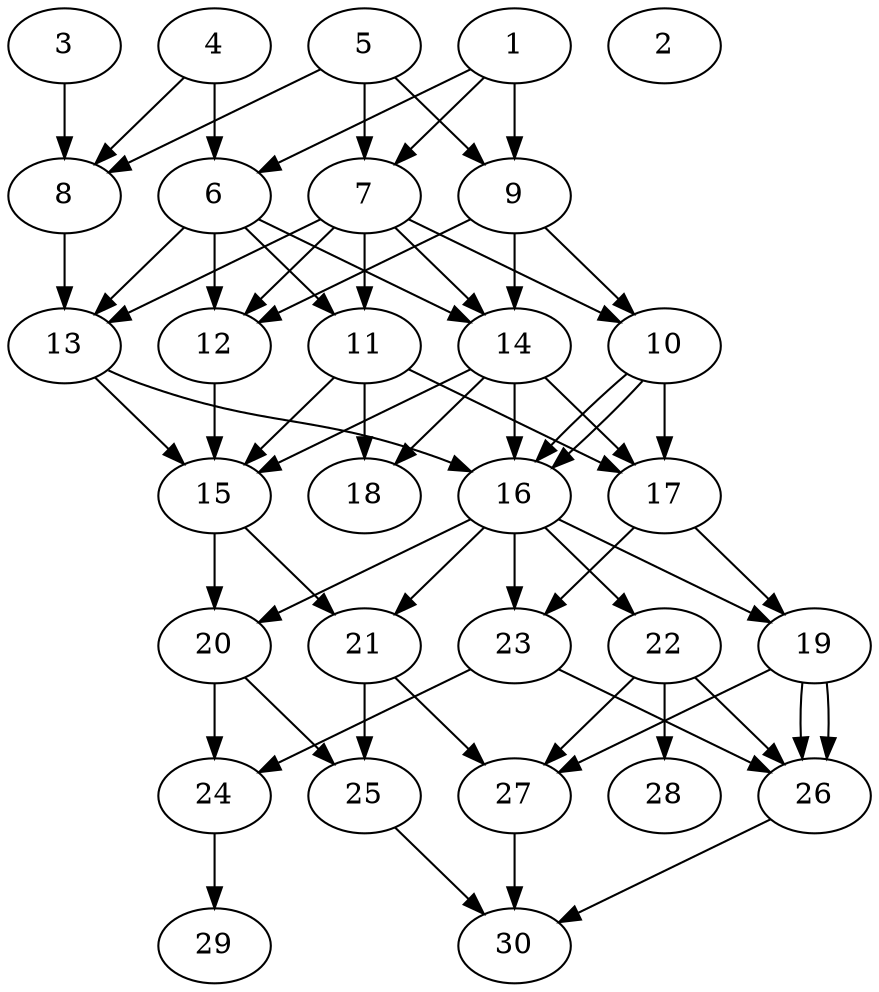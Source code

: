 // DAG automatically generated by daggen at Thu Oct  3 14:04:19 2019
// ./daggen --dot -n 30 --ccr 0.3 --fat 0.5 --regular 0.9 --density 0.7 --mindata 5242880 --maxdata 52428800 
digraph G {
  1 [size="72884907", alpha="0.09", expect_size="21865472"] 
  1 -> 6 [size ="21865472"]
  1 -> 7 [size ="21865472"]
  1 -> 9 [size ="21865472"]
  2 [size="68471467", alpha="0.07", expect_size="20541440"] 
  3 [size="121449813", alpha="0.06", expect_size="36434944"] 
  3 -> 8 [size ="36434944"]
  4 [size="146957653", alpha="0.01", expect_size="44087296"] 
  4 -> 6 [size ="44087296"]
  4 -> 8 [size ="44087296"]
  5 [size="130368853", alpha="0.06", expect_size="39110656"] 
  5 -> 7 [size ="39110656"]
  5 -> 8 [size ="39110656"]
  5 -> 9 [size ="39110656"]
  6 [size="18001920", alpha="0.05", expect_size="5400576"] 
  6 -> 11 [size ="5400576"]
  6 -> 12 [size ="5400576"]
  6 -> 13 [size ="5400576"]
  6 -> 14 [size ="5400576"]
  7 [size="17725440", alpha="0.16", expect_size="5317632"] 
  7 -> 10 [size ="5317632"]
  7 -> 11 [size ="5317632"]
  7 -> 12 [size ="5317632"]
  7 -> 13 [size ="5317632"]
  7 -> 14 [size ="5317632"]
  8 [size="89142613", alpha="0.11", expect_size="26742784"] 
  8 -> 13 [size ="26742784"]
  9 [size="82455893", alpha="0.02", expect_size="24736768"] 
  9 -> 10 [size ="24736768"]
  9 -> 12 [size ="24736768"]
  9 -> 14 [size ="24736768"]
  10 [size="154525013", alpha="0.18", expect_size="46357504"] 
  10 -> 16 [size ="46357504"]
  10 -> 16 [size ="46357504"]
  10 -> 17 [size ="46357504"]
  11 [size="94900907", alpha="0.02", expect_size="28470272"] 
  11 -> 15 [size ="28470272"]
  11 -> 17 [size ="28470272"]
  11 -> 18 [size ="28470272"]
  12 [size="169154560", alpha="0.14", expect_size="50746368"] 
  12 -> 15 [size ="50746368"]
  13 [size="68625067", alpha="0.11", expect_size="20587520"] 
  13 -> 15 [size ="20587520"]
  13 -> 16 [size ="20587520"]
  14 [size="114124800", alpha="0.05", expect_size="34237440"] 
  14 -> 15 [size ="34237440"]
  14 -> 16 [size ="34237440"]
  14 -> 17 [size ="34237440"]
  14 -> 18 [size ="34237440"]
  15 [size="120292693", alpha="0.07", expect_size="36087808"] 
  15 -> 20 [size ="36087808"]
  15 -> 21 [size ="36087808"]
  16 [size="170994347", alpha="0.15", expect_size="51298304"] 
  16 -> 19 [size ="51298304"]
  16 -> 20 [size ="51298304"]
  16 -> 21 [size ="51298304"]
  16 -> 22 [size ="51298304"]
  16 -> 23 [size ="51298304"]
  17 [size="51077120", alpha="0.02", expect_size="15323136"] 
  17 -> 19 [size ="15323136"]
  17 -> 23 [size ="15323136"]
  18 [size="19244373", alpha="0.18", expect_size="5773312"] 
  19 [size="106625707", alpha="0.20", expect_size="31987712"] 
  19 -> 26 [size ="31987712"]
  19 -> 26 [size ="31987712"]
  19 -> 27 [size ="31987712"]
  20 [size="124518400", alpha="0.14", expect_size="37355520"] 
  20 -> 24 [size ="37355520"]
  20 -> 25 [size ="37355520"]
  21 [size="107451733", alpha="0.15", expect_size="32235520"] 
  21 -> 25 [size ="32235520"]
  21 -> 27 [size ="32235520"]
  22 [size="124006400", alpha="0.02", expect_size="37201920"] 
  22 -> 26 [size ="37201920"]
  22 -> 27 [size ="37201920"]
  22 -> 28 [size ="37201920"]
  23 [size="76308480", alpha="0.03", expect_size="22892544"] 
  23 -> 24 [size ="22892544"]
  23 -> 26 [size ="22892544"]
  24 [size="165382827", alpha="0.00", expect_size="49614848"] 
  24 -> 29 [size ="49614848"]
  25 [size="49978027", alpha="0.12", expect_size="14993408"] 
  25 -> 30 [size ="14993408"]
  26 [size="103953067", alpha="0.03", expect_size="31185920"] 
  26 -> 30 [size ="31185920"]
  27 [size="65163947", alpha="0.15", expect_size="19549184"] 
  27 -> 30 [size ="19549184"]
  28 [size="81954133", alpha="0.16", expect_size="24586240"] 
  29 [size="69748053", alpha="0.05", expect_size="20924416"] 
  30 [size="66143573", alpha="0.11", expect_size="19843072"] 
}
